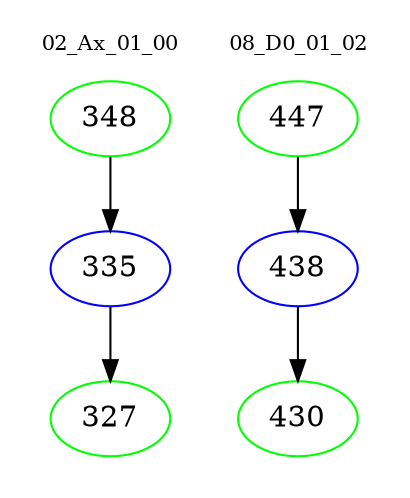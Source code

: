 digraph{
subgraph cluster_0 {
color = white
label = "02_Ax_01_00";
fontsize=10;
T0_348 [label="348", color="green"]
T0_348 -> T0_335 [color="black"]
T0_335 [label="335", color="blue"]
T0_335 -> T0_327 [color="black"]
T0_327 [label="327", color="green"]
}
subgraph cluster_1 {
color = white
label = "08_D0_01_02";
fontsize=10;
T1_447 [label="447", color="green"]
T1_447 -> T1_438 [color="black"]
T1_438 [label="438", color="blue"]
T1_438 -> T1_430 [color="black"]
T1_430 [label="430", color="green"]
}
}
